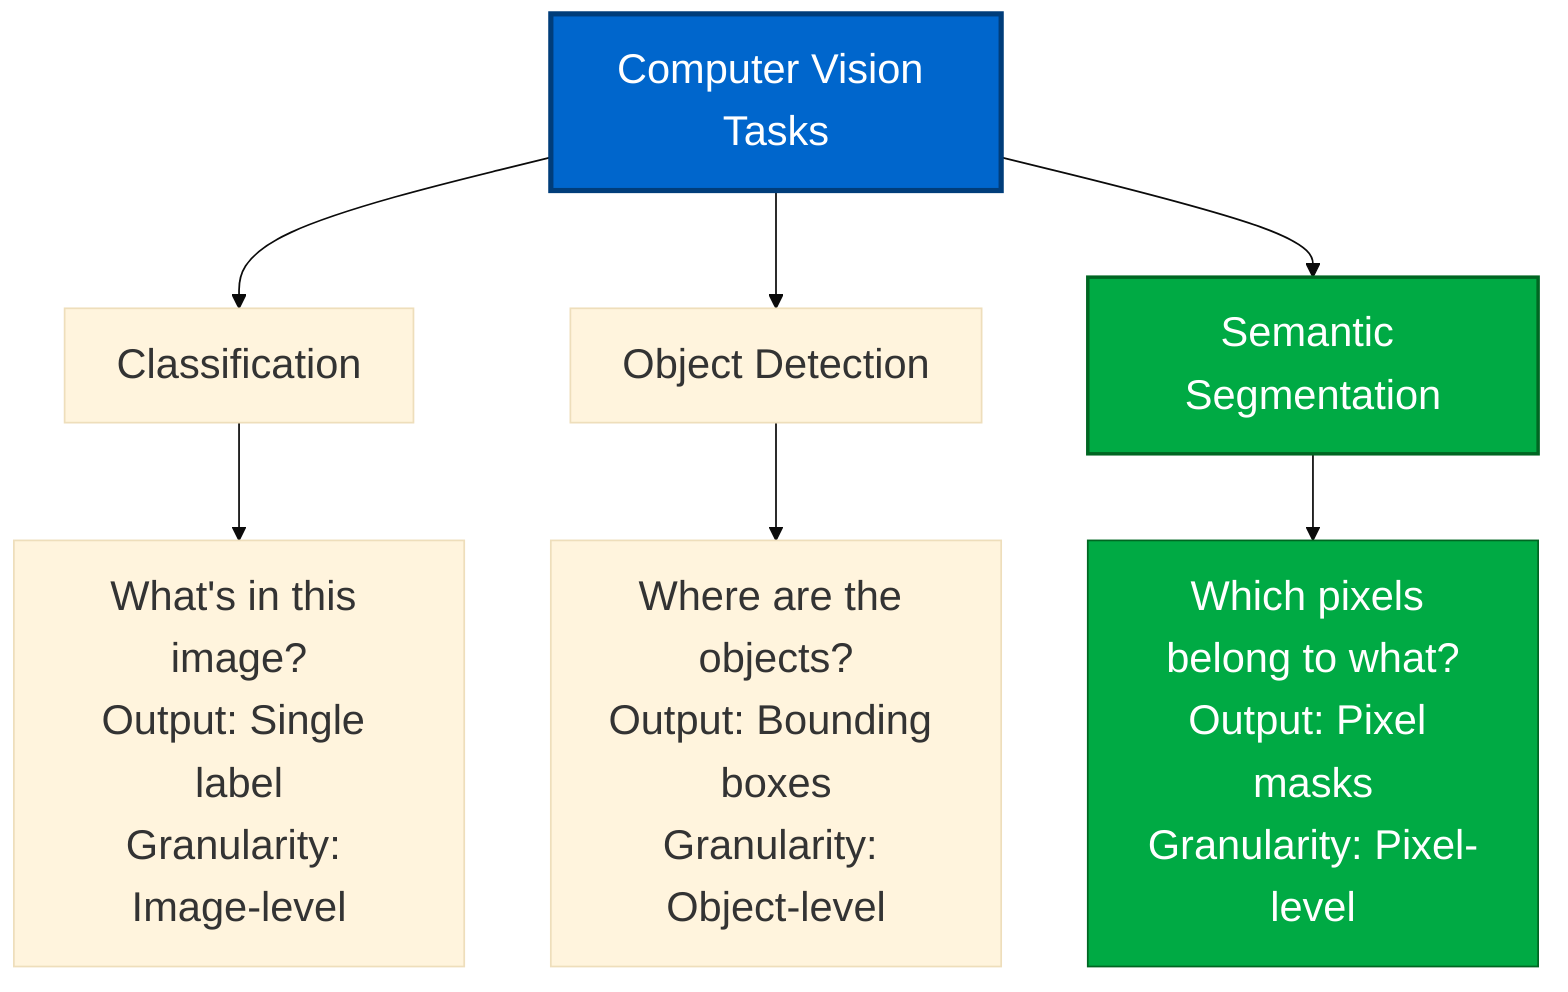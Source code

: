 %%{init: {'theme':'base', 'themeVariables': { 'fontSize':'24px', 'fontFamily':'Arial'}}}%%
graph TB
    A[Computer Vision Tasks] --> B[Classification]
    A --> C[Object Detection]
    A --> D[Semantic Segmentation]

    B --> B1["What's in this image?<br/>Output: Single label<br/>Granularity: Image-level"]
    C --> C1["Where are the objects?<br/>Output: Bounding boxes<br/>Granularity: Object-level"]
    D --> D1["Which pixels belong to what?<br/>Output: Pixel masks<br/>Granularity: Pixel-level"]

    style A fill:#0066cc,stroke:#003d7a,stroke-width:3px,color:#fff
    style D fill:#00aa44,stroke:#006622,stroke-width:2px,color:#fff
    style D1 fill:#00aa44,stroke:#006622,stroke-width:1px,color:#fff